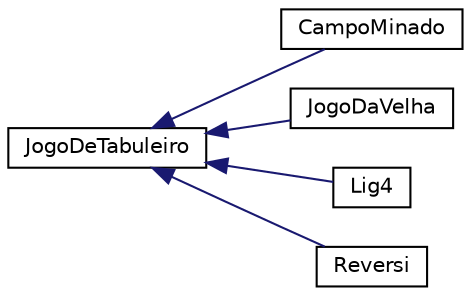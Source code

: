 digraph "Gráfico de Hierarquia de Classes"
{
 // LATEX_PDF_SIZE
  edge [fontname="Helvetica",fontsize="10",labelfontname="Helvetica",labelfontsize="10"];
  node [fontname="Helvetica",fontsize="10",shape=record];
  rankdir="LR";
  Node0 [label="JogoDeTabuleiro",height=0.2,width=0.4,color="black", fillcolor="white", style="filled",URL="$classJogoDeTabuleiro.html",tooltip="Classe base abstrata para jogos de tabuleiro. Define a estrutura e as operacoes basicas para um jogo ..."];
  Node0 -> Node1 [dir="back",color="midnightblue",fontsize="10",style="solid",fontname="Helvetica"];
  Node1 [label="CampoMinado",height=0.2,width=0.4,color="black", fillcolor="white", style="filled",URL="$classCampoMinado.html",tooltip="Classe que representa o jogo Campo Minado. Herda de JogoDeTabuleiro e implementa funcionalidades espe..."];
  Node0 -> Node2 [dir="back",color="midnightblue",fontsize="10",style="solid",fontname="Helvetica"];
  Node2 [label="JogoDaVelha",height=0.2,width=0.4,color="black", fillcolor="white", style="filled",URL="$classJogoDaVelha.html",tooltip="Classe que representa o jogo da velha. Herda de JogoDeTabuleiro e implementa funcionalidades especifi..."];
  Node0 -> Node3 [dir="back",color="midnightblue",fontsize="10",style="solid",fontname="Helvetica"];
  Node3 [label="Lig4",height=0.2,width=0.4,color="black", fillcolor="white", style="filled",URL="$classLig4.html",tooltip="Classe que representa o jogo Lig4, derivada da classe JogoDeTabuleiro. Implementa as operacoes e regr..."];
  Node0 -> Node4 [dir="back",color="midnightblue",fontsize="10",style="solid",fontname="Helvetica"];
  Node4 [label="Reversi",height=0.2,width=0.4,color="black", fillcolor="white", style="filled",URL="$classReversi.html",tooltip="Classe que representa o jogo Reversi, derivada da classe JogoDeTabuleiro. Implementa as operacoes e r..."];
}

